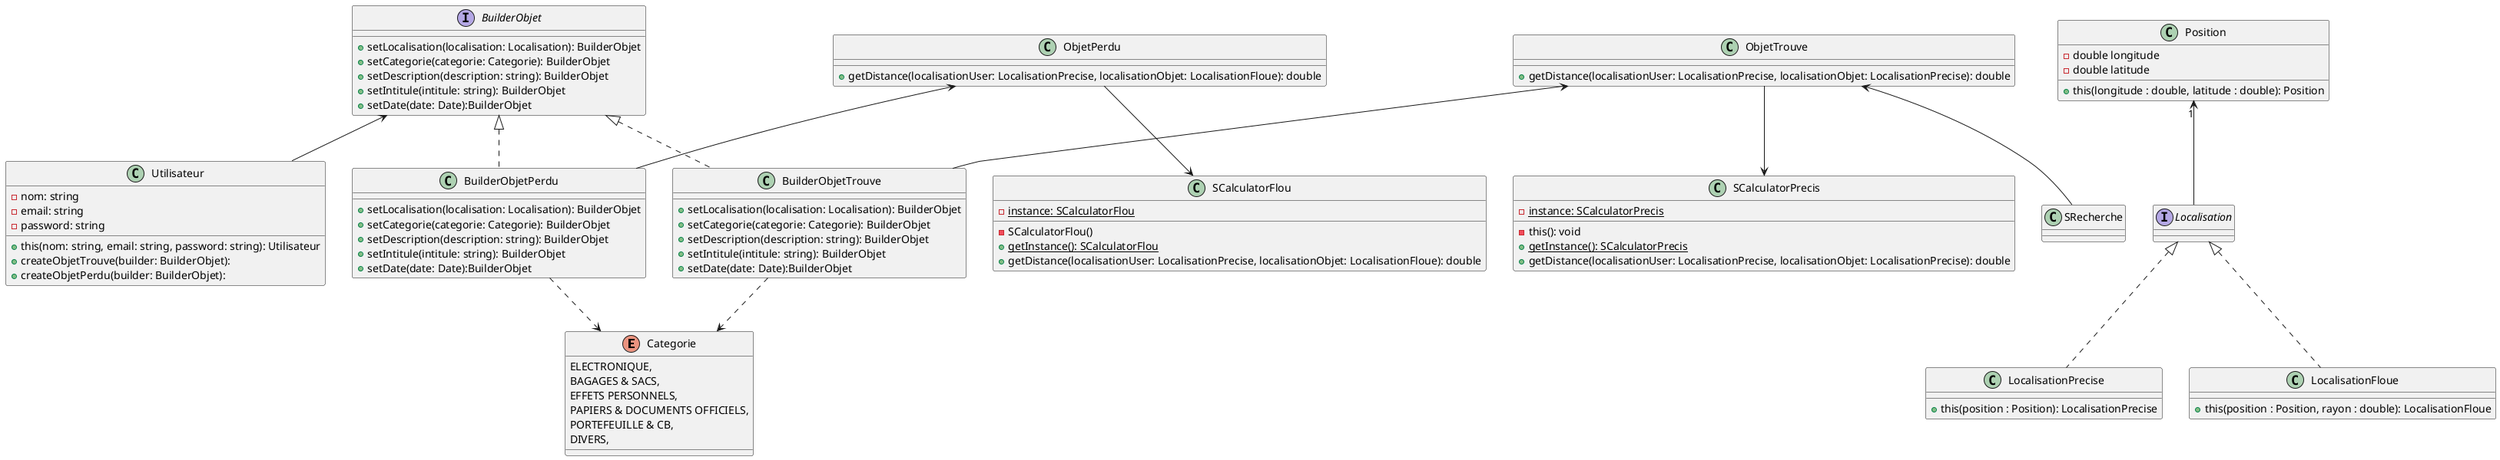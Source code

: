 @startuml
'https://plantuml.com/class-diagram

enum Categorie
{
    ELECTRONIQUE,
    BAGAGES & SACS,
    EFFETS PERSONNELS, /' Clés, ...'/
    PAPIERS & DOCUMENTS OFFICIELS,
    PORTEFEUILLE & CB,
    DIVERS,
}

class Position
{
    - double longitude
    - double latitude
    + this(longitude : double, latitude : double): Position
}

interface Localisation
{
}

class LocalisationPrecise
{
    +this(position : Position): LocalisationPrecise
}

class LocalisationFloue
{
    +this(position : Position, rayon : double): LocalisationFloue
}

/' Ajouter un setUser() ????'/
interface BuilderObjet{
    +setLocalisation(localisation: Localisation): BuilderObjet
    +setCategorie(categorie: Categorie): BuilderObjet
    +setDescription(description: string): BuilderObjet
    +setIntitule(intitule: string): BuilderObjet
    +setDate(date: Date):BuilderObjet
}

class BuilderObjetPerdu{
    +setLocalisation(localisation: Localisation): BuilderObjet
    +setCategorie(categorie: Categorie): BuilderObjet
    +setDescription(description: string): BuilderObjet
    +setIntitule(intitule: string): BuilderObjet
    +setDate(date: Date):BuilderObjet

}

class BuilderObjetTrouve{
    +setLocalisation(localisation: Localisation): BuilderObjet
    +setCategorie(categorie: Categorie): BuilderObjet
    +setDescription(description: string): BuilderObjet
    +setIntitule(intitule: string): BuilderObjet
    +setDate(date: Date):BuilderObjet
}

class ObjetTrouve{
    +getDistance(localisationUser: LocalisationPrecise, localisationObjet: LocalisationPrecise): double
}

class ObjetPerdu{
    +getDistance(localisationUser: LocalisationPrecise, localisationObjet: LocalisationFloue): double
}

class Utilisateur{
    -nom: string
    -email: string
    -password: string
    +this(nom: string, email: string, password: string): Utilisateur
    +createObjetTrouve(builder: BuilderObjet):
    +createObjetPerdu(builder: BuilderObjet):
}

class SCalculatorPrecis{
    -{static} instance: SCalculatorPrecis
    -this(): void
    +{static} getInstance(): SCalculatorPrecis
    +getDistance(localisationUser: LocalisationPrecise, localisationObjet: LocalisationPrecise): double
}

class SCalculatorFlou{
    -{static} instance: SCalculatorFlou
    -SCalculatorFlou()
    +{static} getInstance(): SCalculatorFlou
    +getDistance(localisationUser: LocalisationPrecise, localisationObjet: LocalisationFloue): double
}

class SRecherche{}

BuilderObjet <|.. BuilderObjetPerdu
BuilderObjet <|.. BuilderObjetTrouve
BuilderObjet <-- Utilisateur
ObjetTrouve <-- BuilderObjetTrouve
ObjetPerdu <-- BuilderObjetPerdu

BuilderObjetPerdu ..> Categorie
BuilderObjetTrouve ..> Categorie

ObjetPerdu --> SCalculatorFlou
ObjetTrouve --> SCalculatorPrecis

ObjetTrouve <-- SRecherche

Localisation <|.. LocalisationPrecise
Localisation <|.. LocalisationFloue

Position "1" <-- Localisation


@enduml